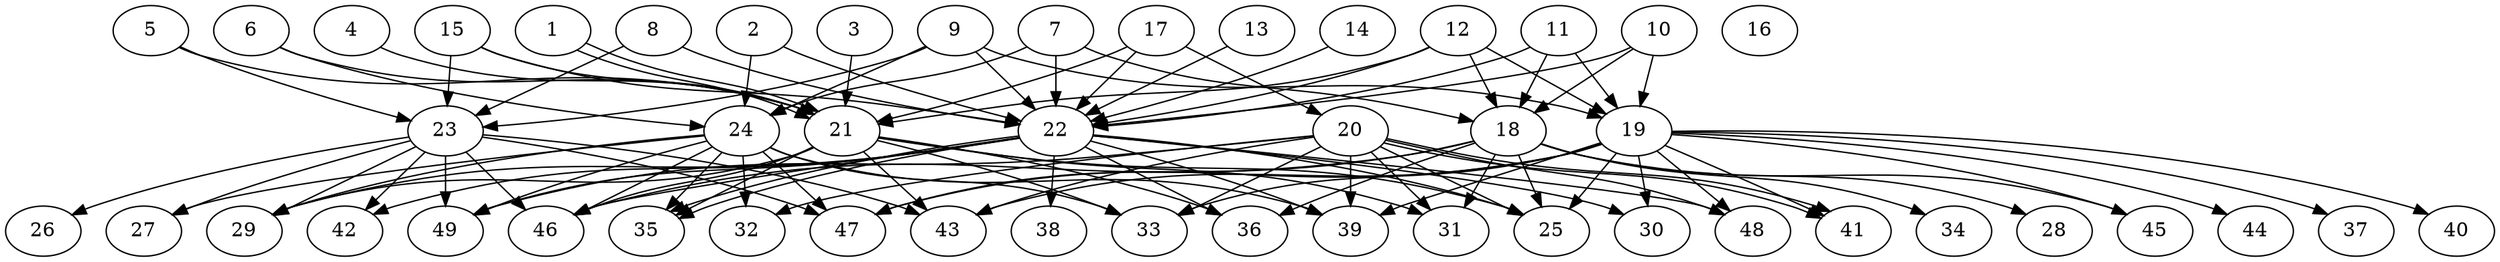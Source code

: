 // DAG (tier=3-complex, mode=compute, n=49, ccr=0.477, fat=0.793, density=0.632, regular=0.203, jump=0.343, mindata=1048576, maxdata=16777216)
// DAG automatically generated by daggen at Sun Aug 24 16:33:34 2025
// /home/ermia/Project/Environments/daggen/bin/daggen --dot --ccr 0.477 --fat 0.793 --regular 0.203 --density 0.632 --jump 0.343 --mindata 1048576 --maxdata 16777216 -n 49 
digraph G {
  1 [size="1310579633391522048", alpha="0.19", expect_size="655289816695761024"]
  1 -> 21 [size ="455643181875200"]
  1 -> 21 [size ="455643181875200"]
  2 [size="2747125735309345792", alpha="0.00", expect_size="1373562867654672896"]
  2 -> 22 [size ="1205343723978752"]
  2 -> 24 [size ="1205343723978752"]
  3 [size="83542820486422224", alpha="0.20", expect_size="41771410243211112"]
  3 -> 21 [size ="1598915962994688"]
  4 [size="539715797782022324224", alpha="0.16", expect_size="269857898891011162112"]
  4 -> 21 [size ="530314384375808"]
  5 [size="4431483889127995392", alpha="0.15", expect_size="2215741944563997696"]
  5 -> 21 [size ="2036481904345088"]
  5 -> 23 [size ="2036481904345088"]
  6 [size="890863372427629440", alpha="0.15", expect_size="445431686213814720"]
  6 -> 21 [size ="530581209219072"]
  6 -> 24 [size ="530581209219072"]
  7 [size="77570390098705056", alpha="0.08", expect_size="38785195049352528"]
  7 -> 18 [size ="2094662294700032"]
  7 -> 22 [size ="2094662294700032"]
  7 -> 24 [size ="2094662294700032"]
  8 [size="3537245701968275456", alpha="0.06", expect_size="1768622850984137728"]
  8 -> 22 [size ="1893733498880000"]
  8 -> 23 [size ="1893733498880000"]
  9 [size="2009512828217017088", alpha="0.05", expect_size="1004756414108508544"]
  9 -> 19 [size ="720857412403200"]
  9 -> 22 [size ="720857412403200"]
  9 -> 23 [size ="720857412403200"]
  9 -> 24 [size ="720857412403200"]
  10 [size="56351981746541856", alpha="0.10", expect_size="28175990873270928"]
  10 -> 18 [size ="1022787439296512"]
  10 -> 19 [size ="1022787439296512"]
  10 -> 22 [size ="1022787439296512"]
  11 [size="1322029444782167687168", alpha="0.02", expect_size="661014722391083843584"]
  11 -> 18 [size ="963645739630592"]
  11 -> 19 [size ="963645739630592"]
  11 -> 22 [size ="963645739630592"]
  12 [size="27036304259451715584", alpha="0.01", expect_size="13518152129725857792"]
  12 -> 18 [size ="72064526450688"]
  12 -> 19 [size ="72064526450688"]
  12 -> 21 [size ="72064526450688"]
  12 -> 22 [size ="72064526450688"]
  13 [size="1012130083575391872", alpha="0.17", expect_size="506065041787695936"]
  13 -> 22 [size ="413158439124992"]
  14 [size="238364904304672768000", alpha="0.06", expect_size="119182452152336384000"]
  14 -> 22 [size ="307551744819200"]
  15 [size="8540333774880779", alpha="0.09", expect_size="4270166887440389"]
  15 -> 21 [size ="730532195336192"]
  15 -> 22 [size ="730532195336192"]
  15 -> 23 [size ="730532195336192"]
  16 [size="2701273317607943680", alpha="0.03", expect_size="1350636658803971840"]
  17 [size="3397557269077723971584", alpha="0.11", expect_size="1698778634538861985792"]
  17 -> 20 [size ="1808011454578688"]
  17 -> 21 [size ="1808011454578688"]
  17 -> 22 [size ="1808011454578688"]
  18 [size="3995941355012254720", alpha="0.11", expect_size="1997970677506127360"]
  18 -> 25 [size ="1858607041740800"]
  18 -> 28 [size ="1858607041740800"]
  18 -> 31 [size ="1858607041740800"]
  18 -> 34 [size ="1858607041740800"]
  18 -> 36 [size ="1858607041740800"]
  18 -> 45 [size ="1858607041740800"]
  18 -> 46 [size ="1858607041740800"]
  18 -> 47 [size ="1858607041740800"]
  19 [size="4570963635774246879232", alpha="0.02", expect_size="2285481817887123439616"]
  19 -> 25 [size ="2203409230856192"]
  19 -> 30 [size ="2203409230856192"]
  19 -> 33 [size ="2203409230856192"]
  19 -> 37 [size ="2203409230856192"]
  19 -> 39 [size ="2203409230856192"]
  19 -> 40 [size ="2203409230856192"]
  19 -> 41 [size ="2203409230856192"]
  19 -> 43 [size ="2203409230856192"]
  19 -> 44 [size ="2203409230856192"]
  19 -> 45 [size ="2203409230856192"]
  19 -> 47 [size ="2203409230856192"]
  19 -> 48 [size ="2203409230856192"]
  20 [size="5655806042506094", alpha="0.12", expect_size="2827903021253047"]
  20 -> 25 [size ="161666092236800"]
  20 -> 31 [size ="161666092236800"]
  20 -> 32 [size ="161666092236800"]
  20 -> 33 [size ="161666092236800"]
  20 -> 39 [size ="161666092236800"]
  20 -> 41 [size ="161666092236800"]
  20 -> 41 [size ="161666092236800"]
  20 -> 43 [size ="161666092236800"]
  20 -> 48 [size ="161666092236800"]
  20 -> 49 [size ="161666092236800"]
  21 [size="2291839201947156", alpha="0.13", expect_size="1145919600973578"]
  21 -> 25 [size ="265043446857728"]
  21 -> 29 [size ="265043446857728"]
  21 -> 31 [size ="265043446857728"]
  21 -> 33 [size ="265043446857728"]
  21 -> 35 [size ="265043446857728"]
  21 -> 36 [size ="265043446857728"]
  21 -> 43 [size ="265043446857728"]
  21 -> 46 [size ="265043446857728"]
  22 [size="8782879403953703", alpha="0.12", expect_size="4391439701976851"]
  22 -> 25 [size ="20075692163072"]
  22 -> 29 [size ="20075692163072"]
  22 -> 30 [size ="20075692163072"]
  22 -> 35 [size ="20075692163072"]
  22 -> 35 [size ="20075692163072"]
  22 -> 36 [size ="20075692163072"]
  22 -> 38 [size ="20075692163072"]
  22 -> 39 [size ="20075692163072"]
  22 -> 42 [size ="20075692163072"]
  22 -> 46 [size ="20075692163072"]
  22 -> 48 [size ="20075692163072"]
  22 -> 49 [size ="20075692163072"]
  23 [size="2641566747140016", alpha="0.15", expect_size="1320783373570008"]
  23 -> 26 [size ="63669744435200"]
  23 -> 27 [size ="63669744435200"]
  23 -> 29 [size ="63669744435200"]
  23 -> 42 [size ="63669744435200"]
  23 -> 43 [size ="63669744435200"]
  23 -> 46 [size ="63669744435200"]
  23 -> 47 [size ="63669744435200"]
  23 -> 49 [size ="63669744435200"]
  24 [size="40739935131295320", alpha="0.09", expect_size="20369967565647660"]
  24 -> 27 [size ="767788226445312"]
  24 -> 29 [size ="767788226445312"]
  24 -> 32 [size ="767788226445312"]
  24 -> 33 [size ="767788226445312"]
  24 -> 35 [size ="767788226445312"]
  24 -> 39 [size ="767788226445312"]
  24 -> 46 [size ="767788226445312"]
  24 -> 47 [size ="767788226445312"]
  24 -> 49 [size ="767788226445312"]
  25 [size="2041270642890244352", alpha="0.15", expect_size="1020635321445122176"]
  26 [size="4252082297367286513664", alpha="0.19", expect_size="2126041148683643256832"]
  27 [size="1811986241735544320", alpha="0.15", expect_size="905993120867772160"]
  28 [size="394790416302112505856", alpha="0.14", expect_size="197395208151056252928"]
  29 [size="493904664039859136", alpha="0.06", expect_size="246952332019929568"]
  30 [size="1658007559747507200", alpha="0.19", expect_size="829003779873753600"]
  31 [size="94885730053348736", alpha="0.08", expect_size="47442865026674368"]
  32 [size="47097205915741368", alpha="0.11", expect_size="23548602957870684"]
  33 [size="4585152194234907648", alpha="0.17", expect_size="2292576097117453824"]
  34 [size="71475388947121392", alpha="0.07", expect_size="35737694473560696"]
  35 [size="43078958425653936", alpha="0.19", expect_size="21539479212826968"]
  36 [size="1894189766808488", alpha="0.07", expect_size="947094883404244"]
  37 [size="84243335423704694784", alpha="0.01", expect_size="42121667711852347392"]
  38 [size="279547039089621984", alpha="0.01", expect_size="139773519544810992"]
  39 [size="1031493773511364224", alpha="0.03", expect_size="515746886755682112"]
  40 [size="134943809110273949696", alpha="0.03", expect_size="67471904555136974848"]
  41 [size="33994754870769896", alpha="0.19", expect_size="16997377435384948"]
  42 [size="2617569269029130240", alpha="0.05", expect_size="1308784634514565120"]
  43 [size="1324991974650123649024", alpha="0.15", expect_size="662495987325061824512"]
  44 [size="88100051418036240", alpha="0.01", expect_size="44050025709018120"]
  45 [size="80120318519049728", alpha="0.01", expect_size="40060159259524864"]
  46 [size="158623901451061184", alpha="0.15", expect_size="79311950725530592"]
  47 [size="2656603018478594560", alpha="0.01", expect_size="1328301509239297280"]
  48 [size="69587684049029472", alpha="0.00", expect_size="34793842024514736"]
  49 [size="1141475414417954832384", alpha="0.05", expect_size="570737707208977416192"]
}